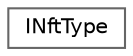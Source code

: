 digraph "Graphical Class Hierarchy"
{
 // LATEX_PDF_SIZE
  bgcolor="transparent";
  edge [fontname=Helvetica,fontsize=10,labelfontname=Helvetica,labelfontsize=10];
  node [fontname=Helvetica,fontsize=10,shape=box,height=0.2,width=0.4];
  rankdir="LR";
  Node0 [id="Node000000",label="INftType",height=0.2,width=0.4,color="grey40", fillcolor="white", style="filled",URL="$interface_i_nft_type.html",tooltip="Defines the interface for NFT types, providing a blueprint for methods and properties to handle stati..."];
}
